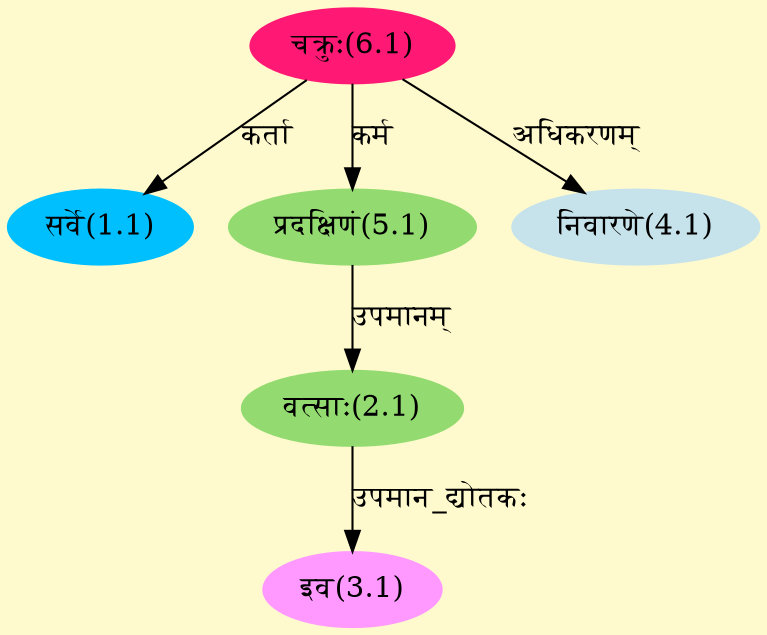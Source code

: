 digraph G{
rankdir=BT;
 compound=true;
 bgcolor="lemonchiffon1";
Node1_1 [style=filled, color="#00BFFF" label = "सर्वे(1.1)"]
Node6_1 [style=filled, color="#FF1975" label = "चक्रुः(6.1)"]
Node2_1 [style=filled, color="#93DB70" label = "वत्साः(2.1)"]
Node5_1 [style=filled, color="#93DB70" label = "प्रदक्षिणं(5.1)"]
Node3_1 [style=filled, color="#FF99FF" label = "इव(3.1)"]
Node4_1 [style=filled, color="#C6E2EB" label = "निवारणे(4.1)"]
/* Start of Relations section */

Node1_1 -> Node6_1 [  label="कर्ता"  dir="back" ]
Node2_1 -> Node5_1 [  label="उपमानम्"  dir="back" ]
Node3_1 -> Node2_1 [  label="उपमान_द्योतकः"  dir="back" ]
Node4_1 -> Node6_1 [  label="अधिकरणम्"  dir="back" ]
Node5_1 -> Node6_1 [  label="कर्म"  dir="back" ]
}
